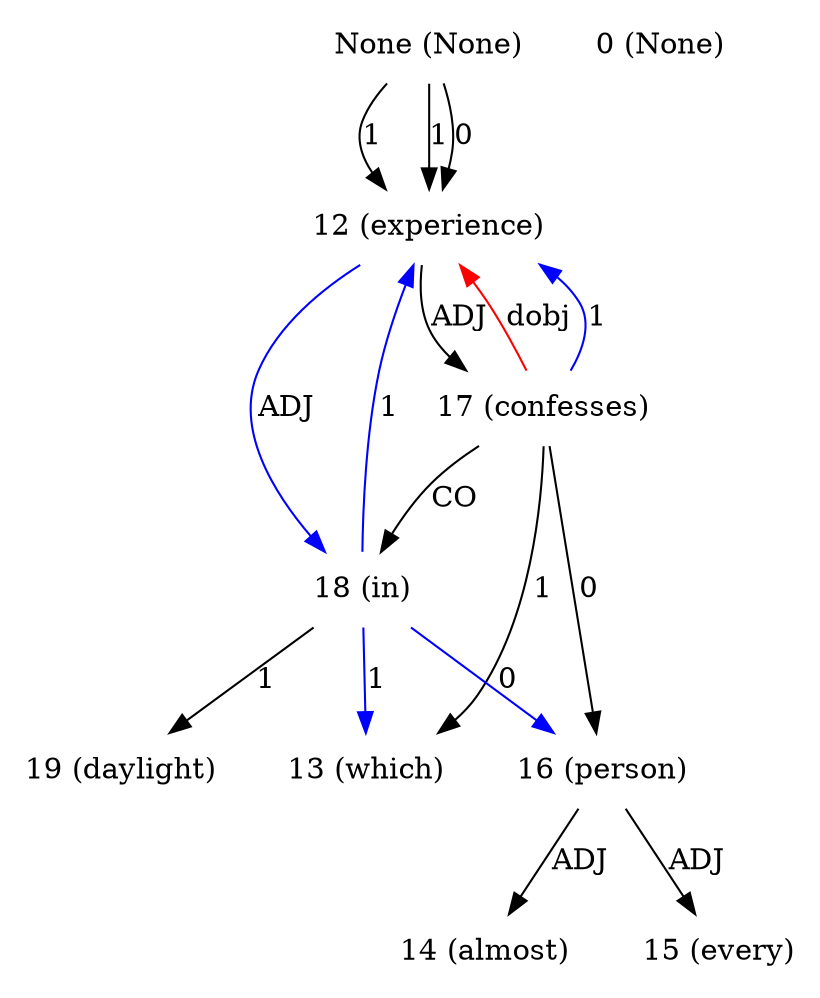 digraph G{
edge [dir=forward]
node [shape=plaintext]

None [label="None (None)"]
None -> 12 [label="1"]
None [label="None (None)"]
None -> 12 [label="1"]
None [label="None (None)"]
None -> 12 [label="0"]
0 [label="0 (None)"]
12 [label="12 (experience)"]
12 -> 17 [label="ADJ"]
12 -> 18 [label="ADJ", color="blue"]
17 -> 12 [label="dobj", color="red"]
13 [label="13 (which)"]
14 [label="14 (almost)"]
15 [label="15 (every)"]
16 [label="16 (person)"]
16 -> 14 [label="ADJ"]
16 -> 15 [label="ADJ"]
17 [label="17 (confesses)"]
17 -> 13 [label="1"]
17 -> 12 [label="1", color="blue"]
17 -> 16 [label="0"]
17 -> 18 [label="CO"]
18 [label="18 (in)"]
18 -> 19 [label="1"]
18 -> 13 [label="1", color="blue"]
18 -> 12 [label="1", color="blue"]
18 -> 16 [label="0", color="blue"]
19 [label="19 (daylight)"]
}
